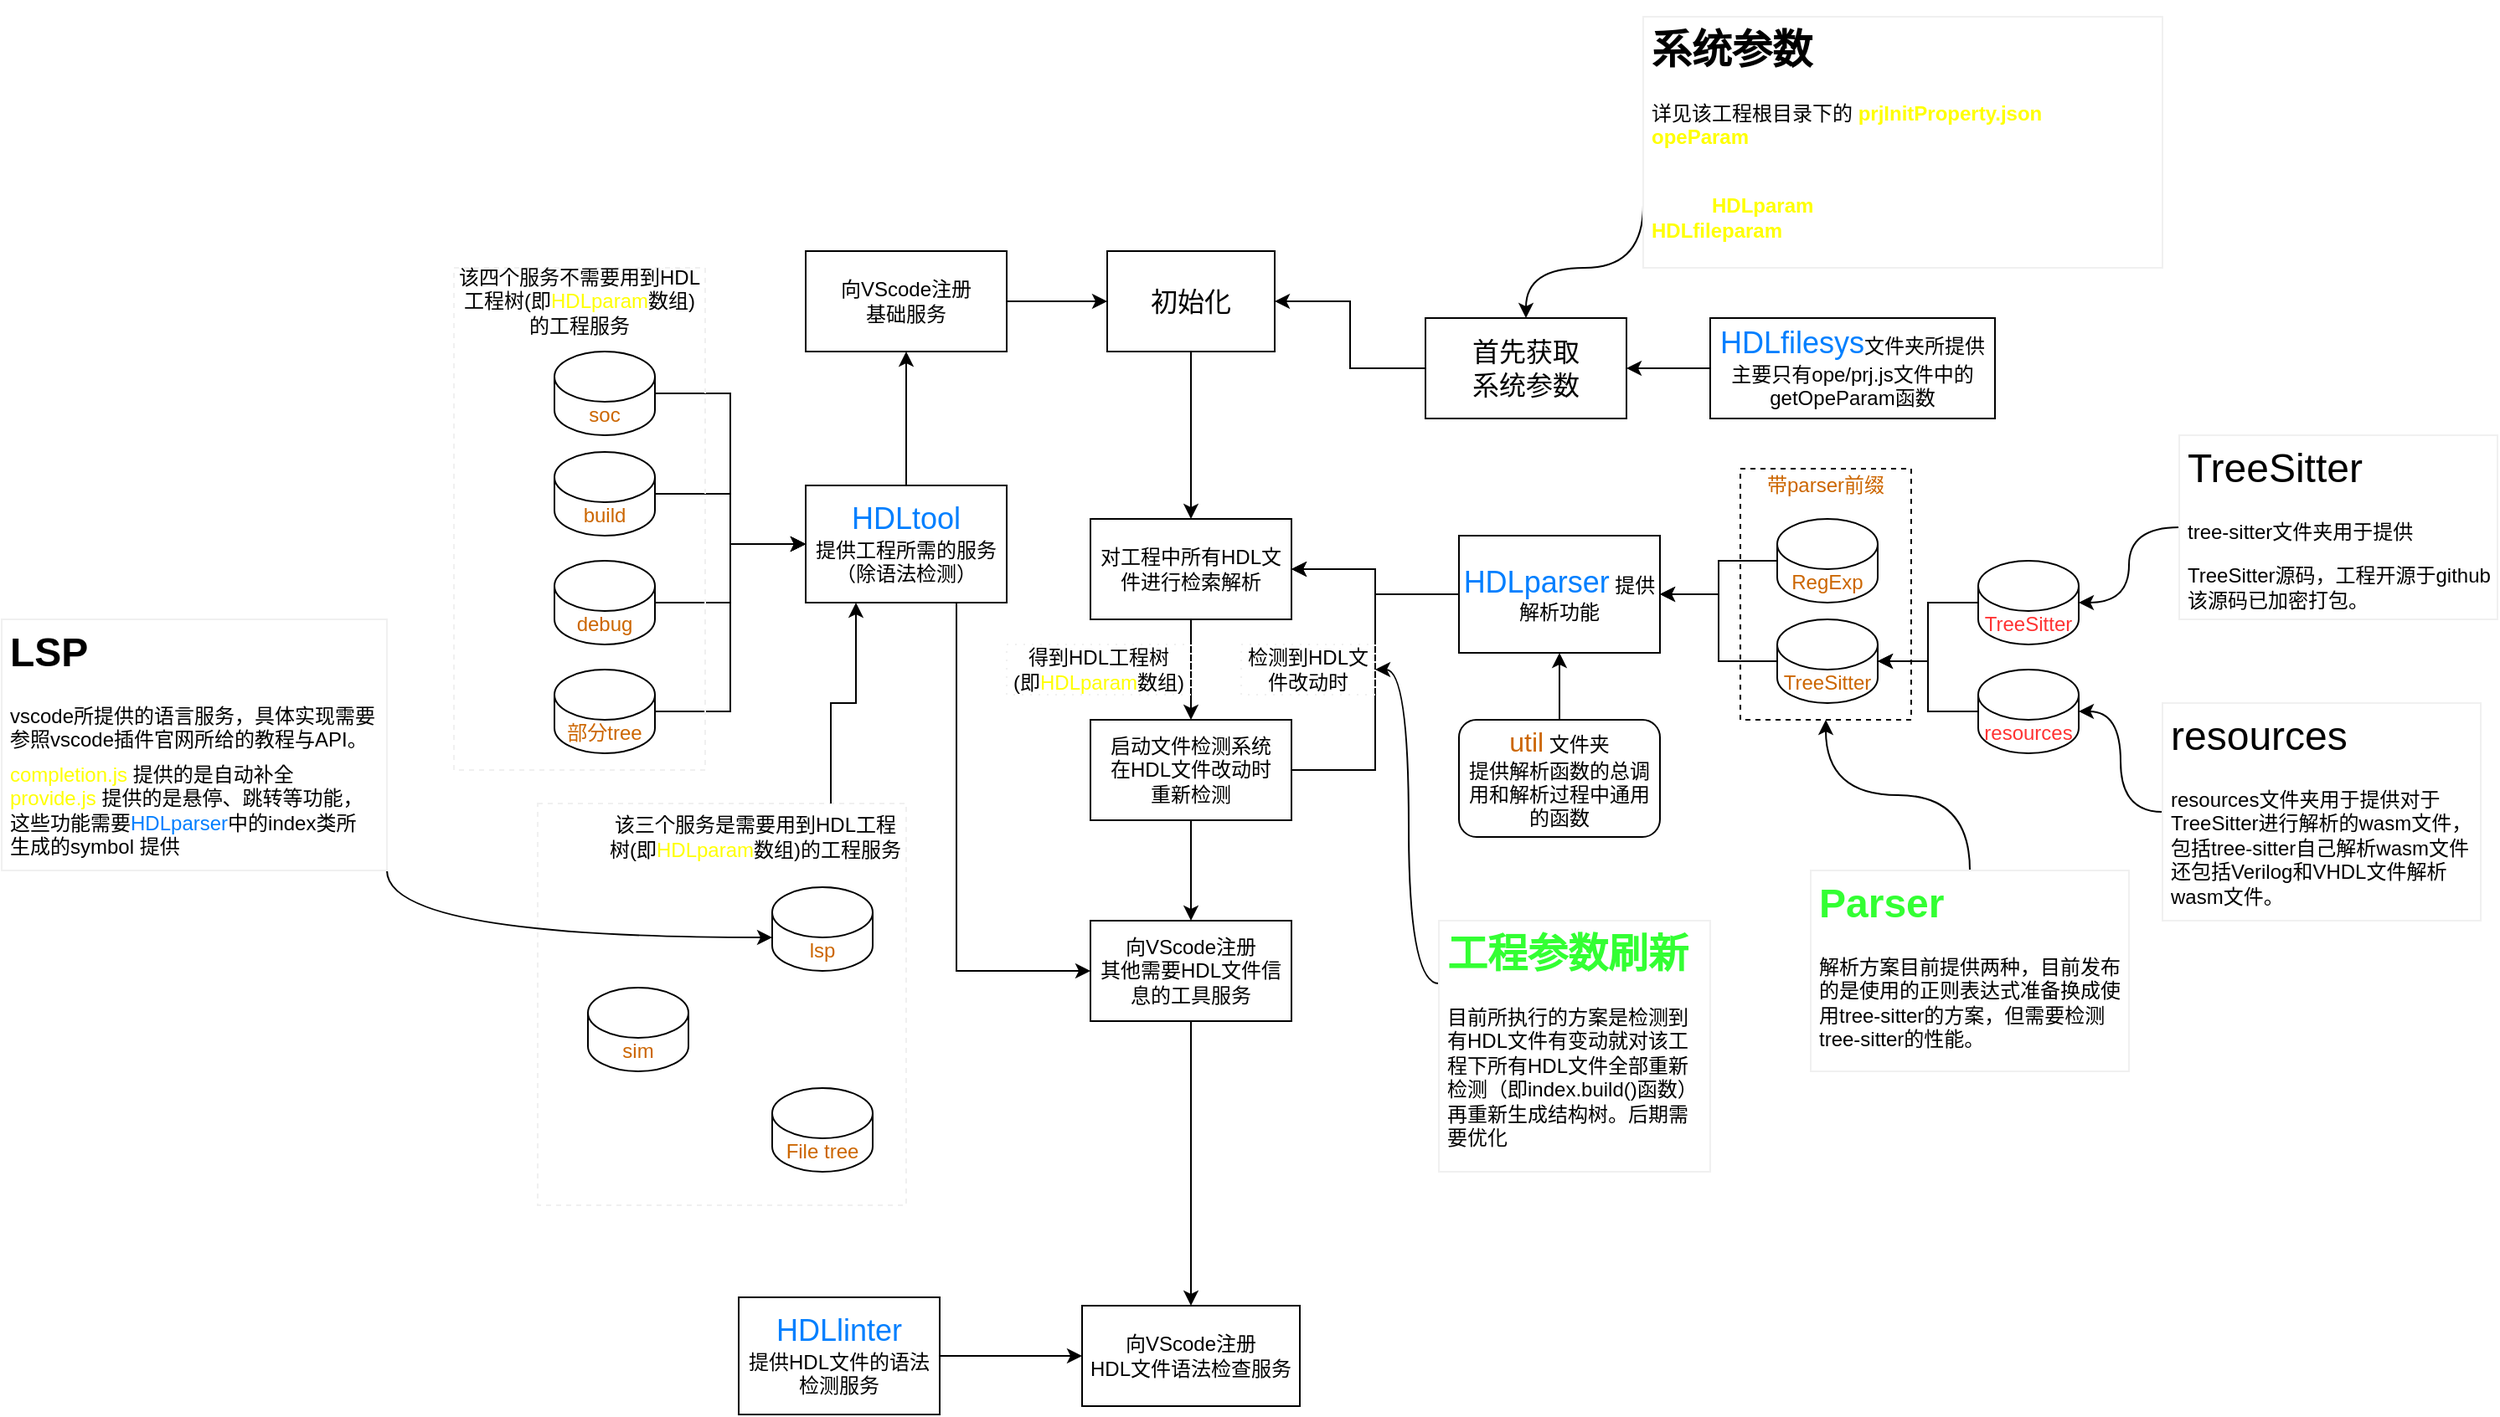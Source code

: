 <mxfile>
    <diagram id="Uvtx_EFygcFVrGt_DP7c" name="当前框架">
        <mxGraphModel dx="668" dy="575" grid="1" gridSize="10" guides="1" tooltips="1" connect="1" arrows="1" fold="1" page="1" pageScale="1" pageWidth="2336" pageHeight="1654" math="0" shadow="0">
            <root>
                <mxCell id="0"/>
                <mxCell id="1" parent="0"/>
                <mxCell id="8" value="" style="edgeStyle=orthogonalEdgeStyle;rounded=0;orthogonalLoop=1;jettySize=auto;html=1;startArrow=none;startFill=0;endArrow=classic;endFill=1;" parent="1" source="2" target="7" edge="1">
                    <mxGeometry relative="1" as="geometry"/>
                </mxCell>
                <mxCell id="2" value="&lt;font style=&quot;font-size: 16px&quot;&gt;初始化&lt;/font&gt;" style="rounded=0;whiteSpace=wrap;html=1;fillColor=none;" parent="1" vertex="1">
                    <mxGeometry x="920" y="480" width="100" height="60" as="geometry"/>
                </mxCell>
                <mxCell id="36" value="" style="edgeStyle=orthogonalEdgeStyle;rounded=0;orthogonalLoop=1;jettySize=auto;html=1;startArrow=none;startFill=0;endArrow=classic;endFill=1;" parent="1" source="3" target="2" edge="1">
                    <mxGeometry relative="1" as="geometry"/>
                </mxCell>
                <mxCell id="3" value="&lt;font style=&quot;font-size: 16px&quot;&gt;首先获取&lt;br&gt;系统参数&lt;/font&gt;" style="rounded=0;whiteSpace=wrap;html=1;fillColor=none;" parent="1" vertex="1">
                    <mxGeometry x="1110" y="520" width="120" height="60" as="geometry"/>
                </mxCell>
                <mxCell id="37" value="" style="edgeStyle=orthogonalEdgeStyle;rounded=0;orthogonalLoop=1;jettySize=auto;html=1;startArrow=none;startFill=0;endArrow=classic;endFill=1;" parent="1" source="5" target="2" edge="1">
                    <mxGeometry relative="1" as="geometry"/>
                </mxCell>
                <mxCell id="5" value="向VScode注册&lt;br&gt;基础服务" style="rounded=0;whiteSpace=wrap;html=1;fillColor=none;" parent="1" vertex="1">
                    <mxGeometry x="740" y="480" width="120" height="60" as="geometry"/>
                </mxCell>
                <mxCell id="10" value="" style="edgeStyle=orthogonalEdgeStyle;rounded=0;orthogonalLoop=1;jettySize=auto;html=1;startArrow=none;startFill=0;endArrow=classic;endFill=1;" parent="1" source="7" target="9" edge="1">
                    <mxGeometry relative="1" as="geometry"/>
                </mxCell>
                <mxCell id="14" value="" style="edgeStyle=orthogonalEdgeStyle;rounded=0;orthogonalLoop=1;jettySize=auto;html=1;startArrow=classic;startFill=1;endArrow=none;endFill=0;" parent="1" source="7" target="13" edge="1">
                    <mxGeometry relative="1" as="geometry"/>
                </mxCell>
                <mxCell id="7" value="对工程中所有HDL文件进行检索解析" style="rounded=0;whiteSpace=wrap;html=1;fillColor=none;" parent="1" vertex="1">
                    <mxGeometry x="910" y="640" width="120" height="60" as="geometry"/>
                </mxCell>
                <mxCell id="12" value="" style="edgeStyle=orthogonalEdgeStyle;rounded=0;orthogonalLoop=1;jettySize=auto;html=1;startArrow=none;startFill=0;endArrow=classic;endFill=1;" parent="1" source="9" target="11" edge="1">
                    <mxGeometry relative="1" as="geometry"/>
                </mxCell>
                <mxCell id="41" style="edgeStyle=orthogonalEdgeStyle;rounded=0;orthogonalLoop=1;jettySize=auto;html=1;exitX=1;exitY=0.5;exitDx=0;exitDy=0;startArrow=none;startFill=0;endArrow=classic;endFill=1;" parent="1" source="9" edge="1">
                    <mxGeometry relative="1" as="geometry">
                        <mxPoint x="1030" y="670" as="targetPoint"/>
                        <Array as="points">
                            <mxPoint x="1080" y="790"/>
                            <mxPoint x="1080" y="670"/>
                        </Array>
                    </mxGeometry>
                </mxCell>
                <mxCell id="9" value="启动文件检测系统&lt;br&gt;在HDL文件改动时&lt;br&gt;重新检测" style="rounded=0;whiteSpace=wrap;html=1;fillColor=none;" parent="1" vertex="1">
                    <mxGeometry x="910" y="760" width="120" height="60" as="geometry"/>
                </mxCell>
                <mxCell id="78" value="" style="edgeStyle=orthogonalEdgeStyle;rounded=0;orthogonalLoop=1;jettySize=auto;html=1;startArrow=none;startFill=0;endArrow=classic;endFill=1;" parent="1" source="11" target="77" edge="1">
                    <mxGeometry relative="1" as="geometry"/>
                </mxCell>
                <mxCell id="11" value="向VScode注册&lt;br&gt;其他需要HDL文件信息的工具服务" style="rounded=0;whiteSpace=wrap;html=1;fillColor=none;" parent="1" vertex="1">
                    <mxGeometry x="910" y="880" width="120" height="60" as="geometry"/>
                </mxCell>
                <mxCell id="13" value="&lt;font color=&quot;#007fff&quot; style=&quot;font-size: 18px&quot;&gt;HDLparser&lt;/font&gt; 提供解析功能" style="rounded=0;whiteSpace=wrap;html=1;fillColor=none;" parent="1" vertex="1">
                    <mxGeometry x="1130" y="650" width="120" height="70" as="geometry"/>
                </mxCell>
                <mxCell id="16" value="" style="edgeStyle=orthogonalEdgeStyle;rounded=0;orthogonalLoop=1;jettySize=auto;html=1;startArrow=none;startFill=0;endArrow=classic;endFill=1;" parent="1" source="15" target="13" edge="1">
                    <mxGeometry relative="1" as="geometry"/>
                </mxCell>
                <mxCell id="15" value="&lt;font color=&quot;#cc6600&quot;&gt;RegExp&lt;/font&gt;" style="shape=cylinder3;whiteSpace=wrap;html=1;boundedLbl=1;backgroundOutline=1;size=15;fillColor=none;" parent="1" vertex="1">
                    <mxGeometry x="1320" y="640" width="60" height="50" as="geometry"/>
                </mxCell>
                <mxCell id="18" value="" style="edgeStyle=orthogonalEdgeStyle;rounded=0;orthogonalLoop=1;jettySize=auto;html=1;startArrow=none;startFill=0;endArrow=classic;endFill=1;" parent="1" source="17" target="13" edge="1">
                    <mxGeometry relative="1" as="geometry"/>
                </mxCell>
                <mxCell id="17" value="&lt;font color=&quot;#cc6600&quot;&gt;TreeSitter&lt;/font&gt;" style="shape=cylinder3;whiteSpace=wrap;html=1;boundedLbl=1;backgroundOutline=1;size=15;fillColor=none;" parent="1" vertex="1">
                    <mxGeometry x="1320" y="700" width="60" height="50" as="geometry"/>
                </mxCell>
                <mxCell id="24" value="" style="edgeStyle=orthogonalEdgeStyle;rounded=0;orthogonalLoop=1;jettySize=auto;html=1;startArrow=none;startFill=0;endArrow=classic;endFill=1;" parent="1" source="19" target="17" edge="1">
                    <mxGeometry relative="1" as="geometry"/>
                </mxCell>
                <mxCell id="19" value="&lt;font color=&quot;#ff3333&quot;&gt;TreeSitter&lt;/font&gt;" style="shape=cylinder3;whiteSpace=wrap;html=1;boundedLbl=1;backgroundOutline=1;size=15;fillColor=none;" parent="1" vertex="1">
                    <mxGeometry x="1440" y="665" width="60" height="50" as="geometry"/>
                </mxCell>
                <mxCell id="20" value="" style="rounded=0;whiteSpace=wrap;html=1;fillColor=none;dashed=1;" parent="1" vertex="1">
                    <mxGeometry x="1298" y="610" width="102" height="150" as="geometry"/>
                </mxCell>
                <mxCell id="21" value="&lt;font color=&quot;#cc6600&quot;&gt;带parser前缀&lt;/font&gt;" style="text;html=1;strokeColor=none;fillColor=none;align=center;verticalAlign=middle;whiteSpace=wrap;rounded=0;dashed=1;" parent="1" vertex="1">
                    <mxGeometry x="1308" y="610" width="82" height="20" as="geometry"/>
                </mxCell>
                <mxCell id="25" value="" style="edgeStyle=orthogonalEdgeStyle;rounded=0;orthogonalLoop=1;jettySize=auto;html=1;startArrow=none;startFill=0;endArrow=classic;endFill=1;" parent="1" source="22" target="17" edge="1">
                    <mxGeometry relative="1" as="geometry"/>
                </mxCell>
                <mxCell id="22" value="&lt;font color=&quot;#ff3333&quot;&gt;resources&lt;/font&gt;" style="shape=cylinder3;whiteSpace=wrap;html=1;boundedLbl=1;backgroundOutline=1;size=15;fillColor=none;" parent="1" vertex="1">
                    <mxGeometry x="1440" y="730" width="60" height="50" as="geometry"/>
                </mxCell>
                <mxCell id="27" value="" style="edgeStyle=orthogonalEdgeStyle;rounded=0;orthogonalLoop=1;jettySize=auto;html=1;startArrow=none;startFill=0;endArrow=classic;endFill=1;" parent="1" source="26" target="13" edge="1">
                    <mxGeometry relative="1" as="geometry"/>
                </mxCell>
                <mxCell id="26" value="&lt;font color=&quot;#cc6600&quot; style=&quot;font-size: 16px&quot;&gt;util&lt;/font&gt; 文件夹&lt;br&gt;提供解析函数的总调用和解析过程中通用的函数" style="rounded=1;whiteSpace=wrap;html=1;fillColor=none;" parent="1" vertex="1">
                    <mxGeometry x="1130" y="760" width="120" height="70" as="geometry"/>
                </mxCell>
                <mxCell id="35" value="" style="edgeStyle=orthogonalEdgeStyle;rounded=0;orthogonalLoop=1;jettySize=auto;html=1;startArrow=none;startFill=0;endArrow=classic;endFill=1;" parent="1" source="30" target="3" edge="1">
                    <mxGeometry relative="1" as="geometry"/>
                </mxCell>
                <mxCell id="30" value="&lt;font color=&quot;#007fff&quot; style=&quot;font-size: 18px&quot;&gt;HDLfilesys&lt;/font&gt;文件夹所提供&lt;br&gt;主要只有ope/prj.js文件中的&lt;br&gt;getOpeParam函数" style="rounded=0;whiteSpace=wrap;html=1;fillColor=none;" parent="1" vertex="1">
                    <mxGeometry x="1280" y="520" width="170" height="60" as="geometry"/>
                </mxCell>
                <mxCell id="32" value="" style="edgeStyle=orthogonalEdgeStyle;rounded=0;orthogonalLoop=1;jettySize=auto;html=1;startArrow=none;startFill=0;endArrow=classic;endFill=1;curved=1;" parent="1" source="31" target="19" edge="1">
                    <mxGeometry relative="1" as="geometry"/>
                </mxCell>
                <mxCell id="31" value="&lt;h1&gt;&lt;span style=&quot;font-weight: 400 ; text-align: center&quot;&gt;&lt;font style=&quot;font-size: 24px&quot;&gt;TreeSitter&lt;/font&gt;&lt;/span&gt;&lt;br&gt;&lt;/h1&gt;&lt;p&gt;&lt;span style=&quot;text-align: center&quot;&gt;tree-sitter文件夹用于提供&lt;/span&gt;&lt;/p&gt;&lt;span style=&quot;text-align: center&quot;&gt;TreeSitter源码，工程开源于github该源码已加密打包。&lt;/span&gt;" style="text;html=1;spacing=5;spacingTop=-20;whiteSpace=wrap;overflow=hidden;rounded=0;strokeColor=#f0f0f0;" parent="1" vertex="1">
                    <mxGeometry x="1560" y="590" width="190" height="110" as="geometry"/>
                </mxCell>
                <mxCell id="34" value="" style="edgeStyle=orthogonalEdgeStyle;rounded=0;orthogonalLoop=1;jettySize=auto;html=1;startArrow=none;startFill=0;endArrow=classic;endFill=1;curved=1;" parent="1" source="33" target="22" edge="1">
                    <mxGeometry relative="1" as="geometry"/>
                </mxCell>
                <mxCell id="33" value="&lt;h1&gt;&lt;span style=&quot;font-weight: 400 ; text-align: center&quot;&gt;&lt;font style=&quot;font-size: 24px&quot;&gt;resources&lt;/font&gt;&lt;/span&gt;&lt;br&gt;&lt;/h1&gt;&lt;span style=&quot;text-align: center&quot;&gt;resources&lt;/span&gt;&lt;span style=&quot;text-align: center&quot;&gt;文件夹用于提供对于&lt;/span&gt;&lt;span style=&quot;text-align: center&quot;&gt;&lt;br&gt;&lt;/span&gt;&lt;span style=&quot;text-align: center&quot;&gt;TreeSitter进行解析的wasm文件，包括tree-sitter自己解析wasm文件还包括Verilog和VHDL文件解析wasm文件。&lt;/span&gt;" style="text;html=1;spacing=5;spacingTop=-20;whiteSpace=wrap;overflow=hidden;rounded=0;strokeColor=#f0f0f0;" parent="1" vertex="1">
                    <mxGeometry x="1550" y="750" width="190" height="130" as="geometry"/>
                </mxCell>
                <mxCell id="40" value="" style="edgeStyle=orthogonalEdgeStyle;rounded=0;orthogonalLoop=1;jettySize=auto;html=1;startArrow=none;startFill=0;endArrow=classic;endFill=1;curved=1;" parent="1" source="39" target="20" edge="1">
                    <mxGeometry relative="1" as="geometry"/>
                </mxCell>
                <mxCell id="39" value="&lt;h1&gt;&lt;font color=&quot;#33ff33&quot;&gt;Parser&lt;/font&gt;&lt;/h1&gt;&lt;p&gt;解析方案目前提供两种，目前发布的是使用的正则表达式准备换成使用tree-sitter的方案，但需要检测tree-sitter的性能。&lt;/p&gt;" style="text;html=1;fillColor=none;spacing=5;spacingTop=-20;whiteSpace=wrap;overflow=hidden;rounded=0;strokeColor=#f0f0f0;" parent="1" vertex="1">
                    <mxGeometry x="1340" y="850" width="190" height="120" as="geometry"/>
                </mxCell>
                <mxCell id="42" value="检测到HDL文件改动时" style="text;html=1;fillColor=none;align=center;verticalAlign=middle;whiteSpace=wrap;rounded=0;strokeColor=#f0f0f0;dashed=1;dashPattern=1 4;" parent="1" vertex="1">
                    <mxGeometry x="1000" y="715" width="80" height="30" as="geometry"/>
                </mxCell>
                <mxCell id="44" style="edgeStyle=orthogonalEdgeStyle;rounded=0;orthogonalLoop=1;jettySize=auto;html=1;exitX=0;exitY=0.25;exitDx=0;exitDy=0;startArrow=none;startFill=0;endArrow=classic;endFill=1;entryX=1;entryY=0.5;entryDx=0;entryDy=0;curved=1;" parent="1" source="43" target="42" edge="1">
                    <mxGeometry relative="1" as="geometry">
                        <mxPoint x="1080" y="750" as="targetPoint"/>
                        <Array as="points">
                            <mxPoint x="1100" y="918"/>
                            <mxPoint x="1100" y="730"/>
                        </Array>
                    </mxGeometry>
                </mxCell>
                <mxCell id="43" value="&lt;h1&gt;&lt;font color=&quot;#33ff33&quot;&gt;工程参数刷新&lt;/font&gt;&lt;/h1&gt;&lt;p&gt;目前所执行的方案是检测到有HDL文件有变动就对该工程下所有HDL文件全部重新检测（即index.build()函数）再重新生成结构树。后期需要优化&lt;/p&gt;" style="text;html=1;fillColor=none;spacing=5;spacingTop=-20;whiteSpace=wrap;overflow=hidden;rounded=0;strokeColor=#f0f0f0;" parent="1" vertex="1">
                    <mxGeometry x="1118" y="880" width="162" height="150" as="geometry"/>
                </mxCell>
                <mxCell id="46" value="" style="edgeStyle=orthogonalEdgeStyle;rounded=0;orthogonalLoop=1;jettySize=auto;html=1;startArrow=none;startFill=0;endArrow=classic;endFill=1;" parent="1" source="45" target="5" edge="1">
                    <mxGeometry relative="1" as="geometry"/>
                </mxCell>
                <mxCell id="75" style="edgeStyle=orthogonalEdgeStyle;rounded=0;orthogonalLoop=1;jettySize=auto;html=1;exitX=0.75;exitY=1;exitDx=0;exitDy=0;entryX=0;entryY=0.5;entryDx=0;entryDy=0;startArrow=none;startFill=0;endArrow=classic;endFill=1;" parent="1" source="45" target="11" edge="1">
                    <mxGeometry relative="1" as="geometry">
                        <Array as="points">
                            <mxPoint x="830" y="910"/>
                        </Array>
                    </mxGeometry>
                </mxCell>
                <mxCell id="45" value="&lt;font color=&quot;#007fff&quot; style=&quot;font-size: 18px&quot;&gt;HDLtool&lt;/font&gt; &lt;br&gt;提供工程所需的服务&lt;br&gt;（除语法检测）" style="rounded=0;whiteSpace=wrap;html=1;fillColor=none;" parent="1" vertex="1">
                    <mxGeometry x="740" y="620" width="120" height="70" as="geometry"/>
                </mxCell>
                <mxCell id="50" value="" style="edgeStyle=orthogonalEdgeStyle;rounded=0;orthogonalLoop=1;jettySize=auto;html=1;startArrow=none;startFill=0;endArrow=classic;endFill=1;" parent="1" source="47" target="45" edge="1">
                    <mxGeometry relative="1" as="geometry"/>
                </mxCell>
                <mxCell id="47" value="&lt;font color=&quot;#cc6600&quot;&gt;build&lt;/font&gt;" style="shape=cylinder3;whiteSpace=wrap;html=1;boundedLbl=1;backgroundOutline=1;size=15;fillColor=none;" parent="1" vertex="1">
                    <mxGeometry x="590" y="600" width="60" height="50" as="geometry"/>
                </mxCell>
                <mxCell id="51" value="" style="edgeStyle=orthogonalEdgeStyle;rounded=0;orthogonalLoop=1;jettySize=auto;html=1;startArrow=none;startFill=0;endArrow=classic;endFill=1;" parent="1" source="48" target="45" edge="1">
                    <mxGeometry relative="1" as="geometry"/>
                </mxCell>
                <mxCell id="48" value="&lt;font color=&quot;#cc6600&quot;&gt;debug&lt;/font&gt;" style="shape=cylinder3;whiteSpace=wrap;html=1;boundedLbl=1;backgroundOutline=1;size=15;fillColor=none;" parent="1" vertex="1">
                    <mxGeometry x="590" y="665" width="60" height="50" as="geometry"/>
                </mxCell>
                <mxCell id="52" value="" style="edgeStyle=orthogonalEdgeStyle;rounded=0;orthogonalLoop=1;jettySize=auto;html=1;startArrow=none;startFill=0;endArrow=classic;endFill=1;" parent="1" source="49" target="45" edge="1">
                    <mxGeometry relative="1" as="geometry">
                        <Array as="points">
                            <mxPoint x="695" y="755"/>
                            <mxPoint x="695" y="655"/>
                        </Array>
                    </mxGeometry>
                </mxCell>
                <mxCell id="49" value="&lt;font color=&quot;#cc6600&quot;&gt;部分tree&lt;/font&gt;" style="shape=cylinder3;whiteSpace=wrap;html=1;boundedLbl=1;backgroundOutline=1;size=15;fillColor=none;" parent="1" vertex="1">
                    <mxGeometry x="590" y="730" width="60" height="50" as="geometry"/>
                </mxCell>
                <mxCell id="56" value="" style="edgeStyle=orthogonalEdgeStyle;rounded=0;orthogonalLoop=1;jettySize=auto;html=1;startArrow=none;startFill=0;endArrow=classic;endFill=1;entryX=0;entryY=0.5;entryDx=0;entryDy=0;" parent="1" source="54" target="45" edge="1">
                    <mxGeometry relative="1" as="geometry"/>
                </mxCell>
                <mxCell id="54" value="&lt;font color=&quot;#cc6600&quot;&gt;soc&lt;/font&gt;" style="shape=cylinder3;whiteSpace=wrap;html=1;boundedLbl=1;backgroundOutline=1;size=15;fillColor=none;" parent="1" vertex="1">
                    <mxGeometry x="590" y="540" width="60" height="50" as="geometry"/>
                </mxCell>
                <mxCell id="57" value="" style="rounded=0;whiteSpace=wrap;html=1;dashed=1;strokeColor=#f0f0f0;fillColor=none;" parent="1" vertex="1">
                    <mxGeometry x="530" y="490" width="150" height="300" as="geometry"/>
                </mxCell>
                <mxCell id="61" value="该四个服务不需要用到HDL工程树(即&lt;font color=&quot;#ffff00&quot;&gt;HDLparam&lt;/font&gt;数组)的工程服务" style="text;html=1;strokeColor=none;fillColor=none;align=center;verticalAlign=middle;whiteSpace=wrap;rounded=0;dashed=1;" parent="1" vertex="1">
                    <mxGeometry x="530" y="490" width="150" height="40" as="geometry"/>
                </mxCell>
                <mxCell id="62" value="得到HDL工程树&lt;br&gt;(即&lt;font color=&quot;#ffff00&quot;&gt;HDLparam&lt;/font&gt;数组)" style="text;html=1;fillColor=none;align=center;verticalAlign=middle;whiteSpace=wrap;rounded=0;strokeColor=#f0f0f0;dashed=1;dashPattern=1 4;" parent="1" vertex="1">
                    <mxGeometry x="860" y="715" width="110" height="30" as="geometry"/>
                </mxCell>
                <mxCell id="66" style="edgeStyle=orthogonalEdgeStyle;rounded=0;orthogonalLoop=1;jettySize=auto;html=1;exitX=0;exitY=0.75;exitDx=0;exitDy=0;entryX=0.5;entryY=0;entryDx=0;entryDy=0;startArrow=none;startFill=0;endArrow=classic;endFill=1;curved=1;" parent="1" source="63" target="3" edge="1">
                    <mxGeometry relative="1" as="geometry">
                        <Array as="points">
                            <mxPoint x="1240" y="490"/>
                            <mxPoint x="1170" y="490"/>
                        </Array>
                    </mxGeometry>
                </mxCell>
                <mxCell id="63" value="&lt;h1&gt;系统参数&lt;/h1&gt;&lt;p&gt;详见该工程根目录下的&amp;nbsp;&lt;b&gt;&lt;font color=&quot;#ffff00&quot;&gt;prjInitProperty.json&lt;/font&gt;&lt;font color=&quot;#ffffff&quot;&gt;文件中的&lt;/font&gt;&lt;font color=&quot;#ffff00&quot;&gt; opeParam&lt;/font&gt;&lt;font color=&quot;#ffffff&quot;&gt;对象。&lt;/font&gt;&lt;/b&gt;&lt;/p&gt;&lt;p&gt;&lt;b&gt;&lt;font color=&quot;#ffffff&quot;&gt;【注】：剩下的对象全是工程中所要用到的全局参数对象，且&lt;/font&gt;&lt;font color=&quot;#ffff00&quot;&gt;HDLparam&lt;/font&gt;&lt;font color=&quot;#ffffff&quot;&gt;数组中包含的是每个HDL文件的&lt;/font&gt;&lt;font color=&quot;#ffff00&quot;&gt;HDLfileparam&lt;/font&gt;&lt;font color=&quot;#ffffff&quot;&gt;对象，该对象具体内容在json文件已详细说明&lt;/font&gt;&lt;/b&gt;&lt;/p&gt;&lt;span style=&quot;color: rgba(0 , 0 , 0 , 0) ; font-family: monospace ; font-size: 0px&quot;&gt;%3CmxGraphModel%3E%3Croot%3E%3CmxCell%20id%3D%220%22%2F%3E%3CmxCell%20id%3D%221%22%20parent%3D%220%22%2F%3E%3CmxCell%20id%3D%222%22%20value%3D%22%E5%90%91VScode%E6%B3%A8%E5%86%8C%26lt%3Bbr%26gt%3B%E5%85%B6%E4%BB%96%E9%9C%80%E8%A6%81HDL%E6%96%87%E4%BB%B6%E4%BF%A1%E6%81%AF%E7%9A%84%E5%B7%A5%E5%85%B7%E6%9C%8D%E5%8A%A1%22%20style%3D%22rounded%3D0%3BwhiteSpace%3Dwrap%3Bhtml%3D1%3BfillColor%3Dnone%3B%22%20vertex%3D%221%22%20parent%3D%221%22%3E%3CmxGeometry%20x%3D%22910%22%20y%3D%22880%22%20width%3D%22120%22%20height%3D%2260%22%20as%3D%22geometry%22%2F%3E%3C%2FmxCell%3E%3C%2Froot%3E%3C%2FmxGraphModel%3E&lt;/span&gt;" style="text;html=1;fillColor=none;spacing=5;spacingTop=-20;whiteSpace=wrap;overflow=hidden;rounded=0;strokeColor=#f0f0f0;" parent="1" vertex="1">
                    <mxGeometry x="1240" y="340" width="310" height="150" as="geometry"/>
                </mxCell>
                <mxCell id="67" value="&lt;font color=&quot;#cc6600&quot;&gt;File tree&lt;/font&gt;" style="shape=cylinder3;whiteSpace=wrap;html=1;boundedLbl=1;backgroundOutline=1;size=15;fillColor=none;" parent="1" vertex="1">
                    <mxGeometry x="720" y="980" width="60" height="50" as="geometry"/>
                </mxCell>
                <mxCell id="68" value="&lt;font color=&quot;#cc6600&quot;&gt;lsp&lt;/font&gt;" style="shape=cylinder3;whiteSpace=wrap;html=1;boundedLbl=1;backgroundOutline=1;size=15;fillColor=none;" parent="1" vertex="1">
                    <mxGeometry x="720" y="860" width="60" height="50" as="geometry"/>
                </mxCell>
                <mxCell id="69" value="&lt;font color=&quot;#cc6600&quot;&gt;sim&lt;/font&gt;" style="shape=cylinder3;whiteSpace=wrap;html=1;boundedLbl=1;backgroundOutline=1;size=15;fillColor=none;" parent="1" vertex="1">
                    <mxGeometry x="610" y="920" width="60" height="50" as="geometry"/>
                </mxCell>
                <mxCell id="70" value="" style="rounded=0;whiteSpace=wrap;html=1;dashed=1;strokeColor=#f0f0f0;fillColor=none;" parent="1" vertex="1">
                    <mxGeometry x="580" y="810" width="220" height="240" as="geometry"/>
                </mxCell>
                <mxCell id="73" style="edgeStyle=orthogonalEdgeStyle;rounded=0;orthogonalLoop=1;jettySize=auto;html=1;exitX=0.75;exitY=0;exitDx=0;exitDy=0;entryX=0.25;entryY=1;entryDx=0;entryDy=0;startArrow=none;startFill=0;endArrow=classic;endFill=1;" parent="1" source="71" target="45" edge="1">
                    <mxGeometry relative="1" as="geometry"/>
                </mxCell>
                <mxCell id="71" value="该三个服务是需要用到HDL工程树(即&lt;font color=&quot;#ffff00&quot;&gt;HDLparam&lt;/font&gt;数组)的工程服务" style="text;html=1;strokeColor=none;fillColor=none;align=center;verticalAlign=middle;whiteSpace=wrap;rounded=0;dashed=1;" parent="1" vertex="1">
                    <mxGeometry x="620" y="810" width="180" height="40" as="geometry"/>
                </mxCell>
                <mxCell id="77" value="向VScode注册&lt;br&gt;HDL文件语法检查服务" style="rounded=0;whiteSpace=wrap;html=1;fillColor=none;" parent="1" vertex="1">
                    <mxGeometry x="905" y="1110" width="130" height="60" as="geometry"/>
                </mxCell>
                <mxCell id="80" value="" style="edgeStyle=orthogonalEdgeStyle;rounded=0;orthogonalLoop=1;jettySize=auto;html=1;startArrow=none;startFill=0;endArrow=classic;endFill=1;" parent="1" source="79" target="77" edge="1">
                    <mxGeometry relative="1" as="geometry"/>
                </mxCell>
                <mxCell id="79" value="&lt;font color=&quot;#007fff&quot; style=&quot;font-size: 18px&quot;&gt;HDLlinter&lt;/font&gt;&lt;br&gt;提供HDL文件的语法检测服务" style="rounded=0;whiteSpace=wrap;html=1;fillColor=none;" parent="1" vertex="1">
                    <mxGeometry x="700" y="1105" width="120" height="70" as="geometry"/>
                </mxCell>
                <mxCell id="82" style="edgeStyle=orthogonalEdgeStyle;rounded=0;orthogonalLoop=1;jettySize=auto;html=1;exitX=1;exitY=1;exitDx=0;exitDy=0;startArrow=none;startFill=0;endArrow=classic;endFill=1;entryX=0;entryY=0;entryDx=0;entryDy=30;entryPerimeter=0;curved=1;" parent="1" source="81" target="68" edge="1">
                    <mxGeometry relative="1" as="geometry">
                        <mxPoint x="550.0" y="880.0" as="targetPoint"/>
                        <Array as="points">
                            <mxPoint x="490" y="890"/>
                        </Array>
                    </mxGeometry>
                </mxCell>
                <mxCell id="81" value="&lt;h1&gt;LSP&lt;/h1&gt;&lt;p&gt;vscode所提供的语言服务，具体实现需要参照vscode插件官网所给的教程与API。&lt;/p&gt;&lt;p style=&quot;line-height: 20%&quot;&gt;&lt;font color=&quot;#ffff00&quot;&gt;completion.js&amp;nbsp;&lt;/font&gt;提供的是自动补全&lt;/p&gt;&lt;p style=&quot;line-height: 20%&quot;&gt;&lt;font color=&quot;#ffff00&quot;&gt;provide.js&amp;nbsp;&lt;/font&gt;提供的是悬停、跳转等功能，&lt;/p&gt;&lt;p style=&quot;line-height: 20%&quot;&gt;这些功能需要&lt;font color=&quot;#007fff&quot;&gt;HDLparser&lt;/font&gt;中的index类所&lt;/p&gt;&lt;p style=&quot;line-height: 20%&quot;&gt;生成的symbol 提供&lt;/p&gt;" style="text;html=1;fillColor=none;spacing=5;spacingTop=-20;whiteSpace=wrap;overflow=hidden;rounded=0;strokeColor=#f0f0f0;" parent="1" vertex="1">
                    <mxGeometry x="260" y="700" width="230" height="150" as="geometry"/>
                </mxCell>
            </root>
        </mxGraphModel>
    </diagram>
    <diagram id="HQ9xZqRZMTou116-Q7MH" name="理想框架">
        <mxGraphModel dx="557" dy="479" grid="1" gridSize="10" guides="1" tooltips="1" connect="1" arrows="1" fold="1" page="1" pageScale="1" pageWidth="2336" pageHeight="1654" math="0" shadow="0">
            <root>
                <mxCell id="qOImLRfctZHwxg6qMuq2-0"/>
                <mxCell id="qOImLRfctZHwxg6qMuq2-1" parent="qOImLRfctZHwxg6qMuq2-0"/>
                <mxCell id="qOImLRfctZHwxg6qMuq2-2" value="" style="rounded=0;whiteSpace=wrap;html=1;fillColor=none;" vertex="1" parent="qOImLRfctZHwxg6qMuq2-1">
                    <mxGeometry x="960" y="780" width="120" height="60" as="geometry"/>
                </mxCell>
                <mxCell id="qOImLRfctZHwxg6qMuq2-3" value="" style="rounded=0;whiteSpace=wrap;html=1;fillColor=none;" vertex="1" parent="qOImLRfctZHwxg6qMuq2-1">
                    <mxGeometry x="1180" y="780" width="120" height="60" as="geometry"/>
                </mxCell>
            </root>
        </mxGraphModel>
    </diagram>
</mxfile>